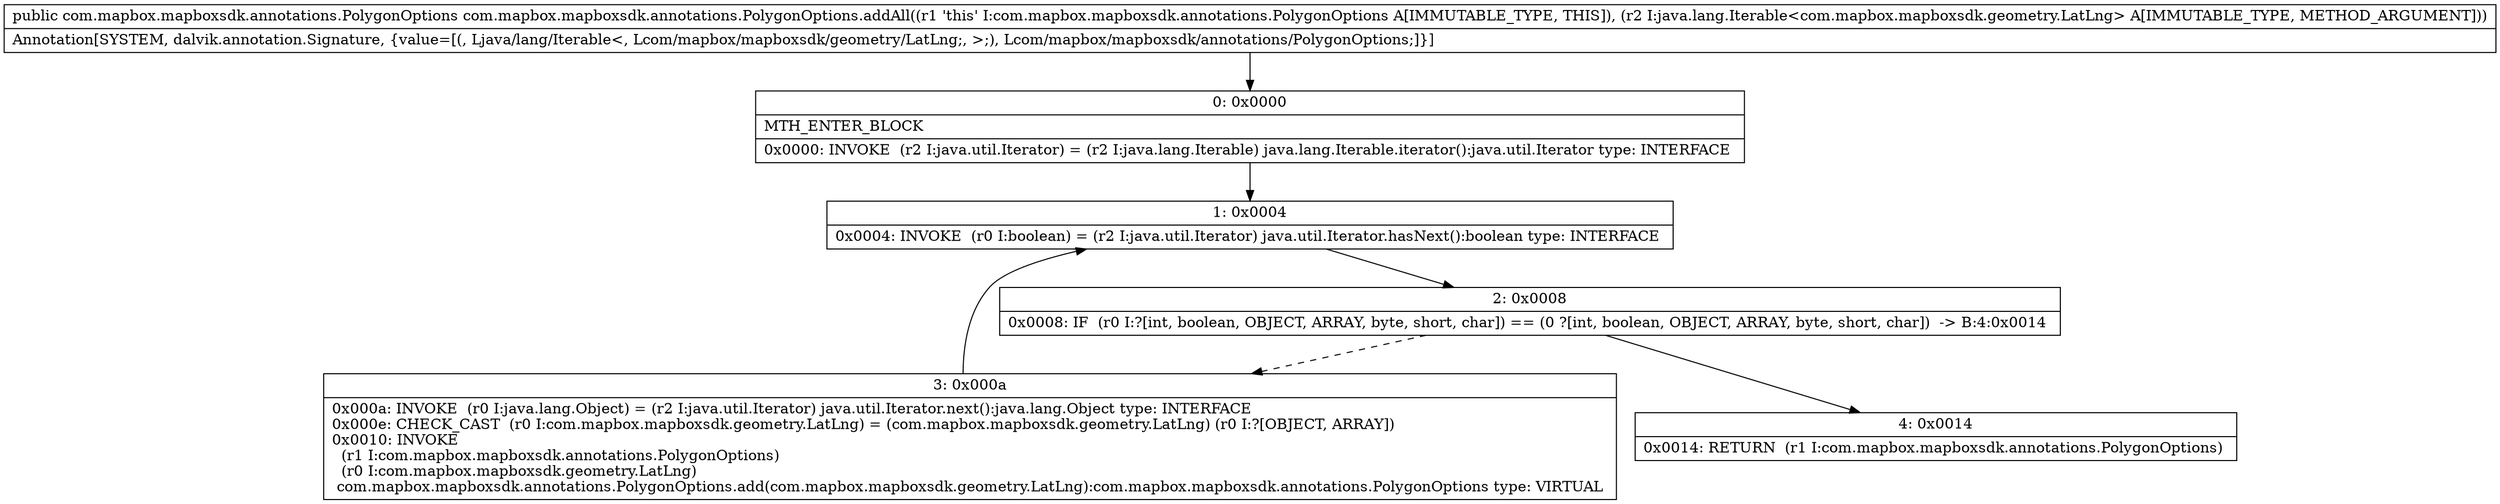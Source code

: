 digraph "CFG forcom.mapbox.mapboxsdk.annotations.PolygonOptions.addAll(Ljava\/lang\/Iterable;)Lcom\/mapbox\/mapboxsdk\/annotations\/PolygonOptions;" {
Node_0 [shape=record,label="{0\:\ 0x0000|MTH_ENTER_BLOCK\l|0x0000: INVOKE  (r2 I:java.util.Iterator) = (r2 I:java.lang.Iterable) java.lang.Iterable.iterator():java.util.Iterator type: INTERFACE \l}"];
Node_1 [shape=record,label="{1\:\ 0x0004|0x0004: INVOKE  (r0 I:boolean) = (r2 I:java.util.Iterator) java.util.Iterator.hasNext():boolean type: INTERFACE \l}"];
Node_2 [shape=record,label="{2\:\ 0x0008|0x0008: IF  (r0 I:?[int, boolean, OBJECT, ARRAY, byte, short, char]) == (0 ?[int, boolean, OBJECT, ARRAY, byte, short, char])  \-\> B:4:0x0014 \l}"];
Node_3 [shape=record,label="{3\:\ 0x000a|0x000a: INVOKE  (r0 I:java.lang.Object) = (r2 I:java.util.Iterator) java.util.Iterator.next():java.lang.Object type: INTERFACE \l0x000e: CHECK_CAST  (r0 I:com.mapbox.mapboxsdk.geometry.LatLng) = (com.mapbox.mapboxsdk.geometry.LatLng) (r0 I:?[OBJECT, ARRAY]) \l0x0010: INVOKE  \l  (r1 I:com.mapbox.mapboxsdk.annotations.PolygonOptions)\l  (r0 I:com.mapbox.mapboxsdk.geometry.LatLng)\l com.mapbox.mapboxsdk.annotations.PolygonOptions.add(com.mapbox.mapboxsdk.geometry.LatLng):com.mapbox.mapboxsdk.annotations.PolygonOptions type: VIRTUAL \l}"];
Node_4 [shape=record,label="{4\:\ 0x0014|0x0014: RETURN  (r1 I:com.mapbox.mapboxsdk.annotations.PolygonOptions) \l}"];
MethodNode[shape=record,label="{public com.mapbox.mapboxsdk.annotations.PolygonOptions com.mapbox.mapboxsdk.annotations.PolygonOptions.addAll((r1 'this' I:com.mapbox.mapboxsdk.annotations.PolygonOptions A[IMMUTABLE_TYPE, THIS]), (r2 I:java.lang.Iterable\<com.mapbox.mapboxsdk.geometry.LatLng\> A[IMMUTABLE_TYPE, METHOD_ARGUMENT]))  | Annotation[SYSTEM, dalvik.annotation.Signature, \{value=[(, Ljava\/lang\/Iterable\<, Lcom\/mapbox\/mapboxsdk\/geometry\/LatLng;, \>;), Lcom\/mapbox\/mapboxsdk\/annotations\/PolygonOptions;]\}]\l}"];
MethodNode -> Node_0;
Node_0 -> Node_1;
Node_1 -> Node_2;
Node_2 -> Node_3[style=dashed];
Node_2 -> Node_4;
Node_3 -> Node_1;
}

